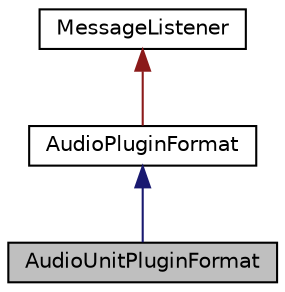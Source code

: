 digraph "AudioUnitPluginFormat"
{
  bgcolor="transparent";
  edge [fontname="Helvetica",fontsize="10",labelfontname="Helvetica",labelfontsize="10"];
  node [fontname="Helvetica",fontsize="10",shape=record];
  Node0 [label="AudioUnitPluginFormat",height=0.2,width=0.4,color="black", fillcolor="grey75", style="filled", fontcolor="black"];
  Node1 -> Node0 [dir="back",color="midnightblue",fontsize="10",style="solid",fontname="Helvetica"];
  Node1 [label="AudioPluginFormat",height=0.2,width=0.4,color="black",URL="$classAudioPluginFormat.html",tooltip="The base class for a type of plugin format, such as VST, AudioUnit, LADSPA, etc. "];
  Node2 -> Node1 [dir="back",color="firebrick4",fontsize="10",style="solid",fontname="Helvetica"];
  Node2 [label="MessageListener",height=0.2,width=0.4,color="black",URL="$classMessageListener.html",tooltip="MessageListener subclasses can post and receive Message objects. "];
}
